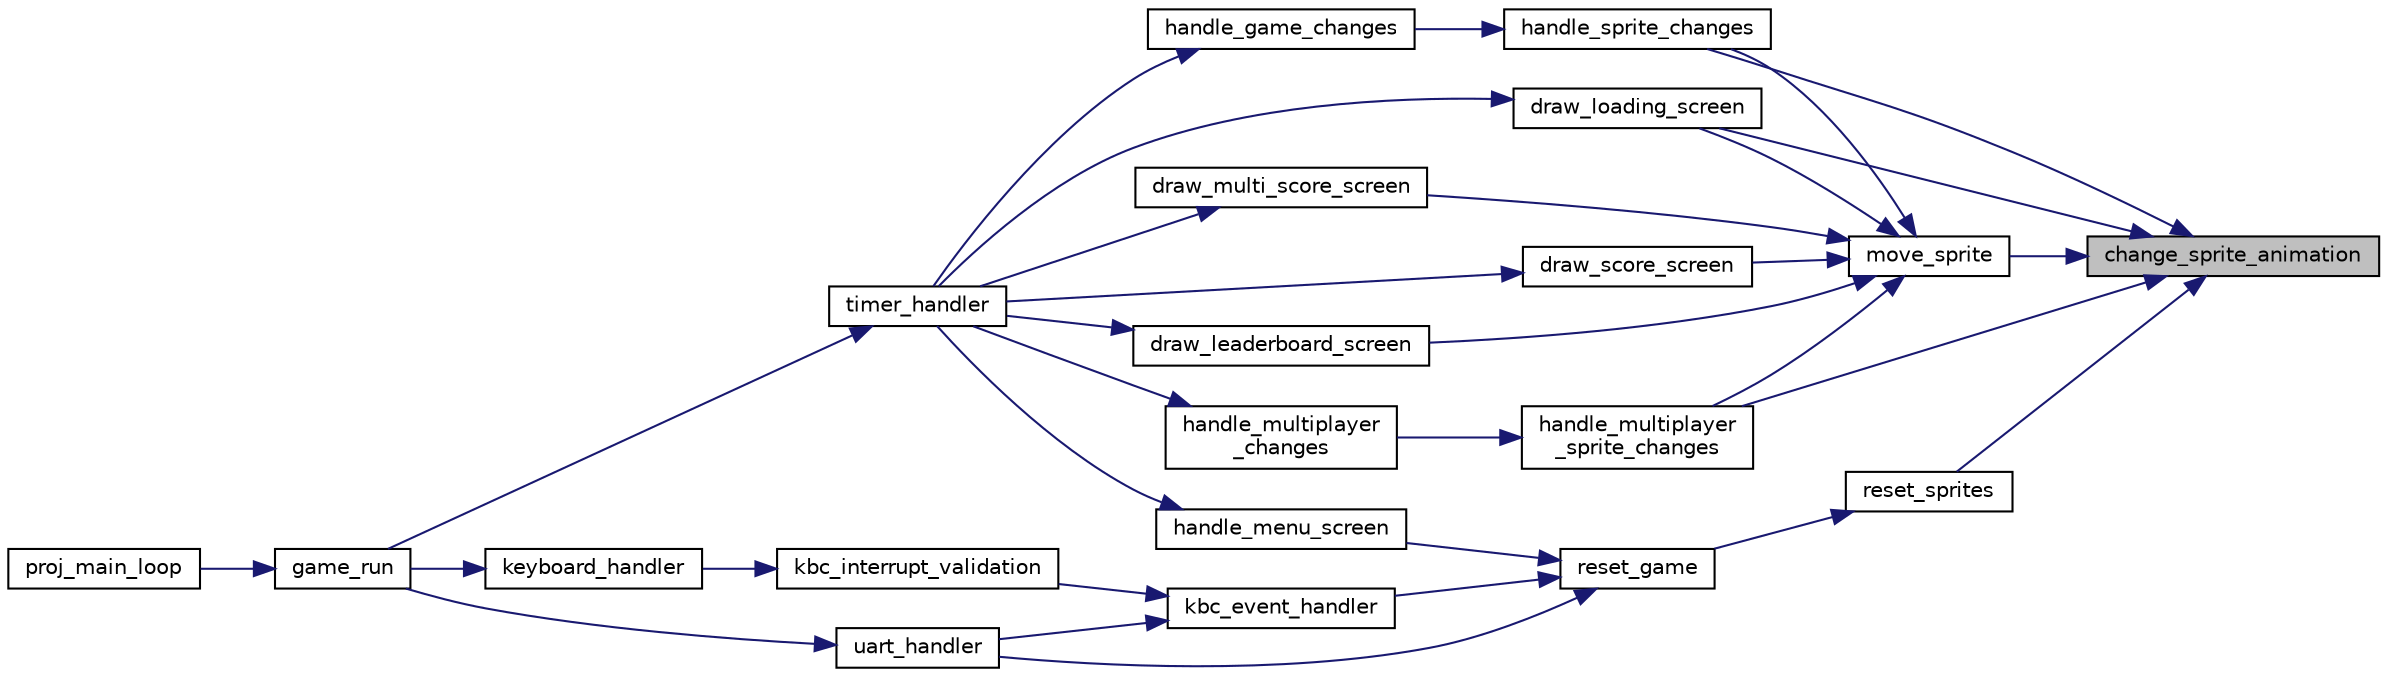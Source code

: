 digraph "change_sprite_animation"
{
 // LATEX_PDF_SIZE
  edge [fontname="Helvetica",fontsize="10",labelfontname="Helvetica",labelfontsize="10"];
  node [fontname="Helvetica",fontsize="10",shape=record];
  rankdir="RL";
  Node1 [label="change_sprite_animation",height=0.2,width=0.4,color="black", fillcolor="grey75", style="filled", fontcolor="black",tooltip="moves to the next animation on the vector of animations if the last goes back to the beginning"];
  Node1 -> Node2 [dir="back",color="midnightblue",fontsize="10",style="solid",fontname="Helvetica"];
  Node2 [label="draw_loading_screen",height=0.2,width=0.4,color="black", fillcolor="white", style="filled",URL="$sprite_8h.html#a18d2a7531a93ef7de9c7b40f73ceb41a",tooltip="used to write loading screen"];
  Node2 -> Node3 [dir="back",color="midnightblue",fontsize="10",style="solid",fontname="Helvetica"];
  Node3 [label="timer_handler",height=0.2,width=0.4,color="black", fillcolor="white", style="filled",URL="$group__game.html#gaaeeaa634eac815915c1307850128fa6a",tooltip="handle timer interrupts"];
  Node3 -> Node4 [dir="back",color="midnightblue",fontsize="10",style="solid",fontname="Helvetica"];
  Node4 [label="game_run",height=0.2,width=0.4,color="black", fillcolor="white", style="filled",URL="$group__game.html#ga25300199ba6cf6bfe2f16998384874b7",tooltip="check all th interrupts while the game is running and make changes"];
  Node4 -> Node5 [dir="back",color="midnightblue",fontsize="10",style="solid",fontname="Helvetica"];
  Node5 [label="proj_main_loop",height=0.2,width=0.4,color="black", fillcolor="white", style="filled",URL="$proj_8c.html#a90aad768b0a0b41e4bcacc566b0cae6e",tooltip="project main loop used to run the programs"];
  Node1 -> Node6 [dir="back",color="midnightblue",fontsize="10",style="solid",fontname="Helvetica"];
  Node6 [label="handle_multiplayer\l_sprite_changes",height=0.2,width=0.4,color="black", fillcolor="white", style="filled",URL="$sprite_8h.html#ac6bf330546ad3041f28137d976dfa0dd",tooltip="handles every move, animation and collisions of every sprite on game"];
  Node6 -> Node7 [dir="back",color="midnightblue",fontsize="10",style="solid",fontname="Helvetica"];
  Node7 [label="handle_multiplayer\l_changes",height=0.2,width=0.4,color="black", fillcolor="white", style="filled",URL="$state__machine_8h.html#a6f594055811de08297e195fb8610d32c",tooltip="handles multiplayer game changes"];
  Node7 -> Node3 [dir="back",color="midnightblue",fontsize="10",style="solid",fontname="Helvetica"];
  Node1 -> Node8 [dir="back",color="midnightblue",fontsize="10",style="solid",fontname="Helvetica"];
  Node8 [label="handle_sprite_changes",height=0.2,width=0.4,color="black", fillcolor="white", style="filled",URL="$sprite_8h.html#adc6632ac401a698b092a1fc146d14603",tooltip="handles every move, animation and collisions of every sprite on game"];
  Node8 -> Node9 [dir="back",color="midnightblue",fontsize="10",style="solid",fontname="Helvetica"];
  Node9 [label="handle_game_changes",height=0.2,width=0.4,color="black", fillcolor="white", style="filled",URL="$state__machine_8h.html#a94abc7e9cf89b91e8a5b71abbbdb4b80",tooltip="depending of the game state the function will make there changes"];
  Node9 -> Node3 [dir="back",color="midnightblue",fontsize="10",style="solid",fontname="Helvetica"];
  Node1 -> Node10 [dir="back",color="midnightblue",fontsize="10",style="solid",fontname="Helvetica"];
  Node10 [label="move_sprite",height=0.2,width=0.4,color="black", fillcolor="white", style="filled",URL="$sprite_8h.html#a124fe7601109c19c839318531b26ef46",tooltip="moves the sprite upon the speed elements and updates positions"];
  Node10 -> Node11 [dir="back",color="midnightblue",fontsize="10",style="solid",fontname="Helvetica"];
  Node11 [label="draw_leaderboard_screen",height=0.2,width=0.4,color="black", fillcolor="white", style="filled",URL="$sprite_8h.html#a717d04d4d8be1da88ab26a5c6e458dd4",tooltip="draws every sprite active on the leaderboard screen"];
  Node11 -> Node3 [dir="back",color="midnightblue",fontsize="10",style="solid",fontname="Helvetica"];
  Node10 -> Node2 [dir="back",color="midnightblue",fontsize="10",style="solid",fontname="Helvetica"];
  Node10 -> Node12 [dir="back",color="midnightblue",fontsize="10",style="solid",fontname="Helvetica"];
  Node12 [label="draw_multi_score_screen",height=0.2,width=0.4,color="black", fillcolor="white", style="filled",URL="$sprite_8h.html#a188a9312400f71c56f72ac5098675e48",tooltip="draws every sprite active on the multiplayer score screen"];
  Node12 -> Node3 [dir="back",color="midnightblue",fontsize="10",style="solid",fontname="Helvetica"];
  Node10 -> Node13 [dir="back",color="midnightblue",fontsize="10",style="solid",fontname="Helvetica"];
  Node13 [label="draw_score_screen",height=0.2,width=0.4,color="black", fillcolor="white", style="filled",URL="$sprite_8h.html#abd04584c48b31fe6235e4b7c9cc3b605",tooltip="draws every sprite active on the score screen"];
  Node13 -> Node3 [dir="back",color="midnightblue",fontsize="10",style="solid",fontname="Helvetica"];
  Node10 -> Node6 [dir="back",color="midnightblue",fontsize="10",style="solid",fontname="Helvetica"];
  Node10 -> Node8 [dir="back",color="midnightblue",fontsize="10",style="solid",fontname="Helvetica"];
  Node1 -> Node14 [dir="back",color="midnightblue",fontsize="10",style="solid",fontname="Helvetica"];
  Node14 [label="reset_sprites",height=0.2,width=0.4,color="black", fillcolor="white", style="filled",URL="$sprite_8h.html#addb303244021cea7f85d1f6645a53b9a",tooltip="goes back to the initial positions and speed"];
  Node14 -> Node15 [dir="back",color="midnightblue",fontsize="10",style="solid",fontname="Helvetica"];
  Node15 [label="reset_game",height=0.2,width=0.4,color="black", fillcolor="white", style="filled",URL="$group__game.html#gafc9166b05283e70d74e27e9e20585878",tooltip="reset game variavels all game variavels"];
  Node15 -> Node16 [dir="back",color="midnightblue",fontsize="10",style="solid",fontname="Helvetica"];
  Node16 [label="handle_menu_screen",height=0.2,width=0.4,color="black", fillcolor="white", style="filled",URL="$state__machine_8h.html#a1911f92e97e5008acba3c45d2d70acba",tooltip="used to handle changes(clicks) in menu screen"];
  Node16 -> Node3 [dir="back",color="midnightblue",fontsize="10",style="solid",fontname="Helvetica"];
  Node15 -> Node17 [dir="back",color="midnightblue",fontsize="10",style="solid",fontname="Helvetica"];
  Node17 [label="kbc_event_handler",height=0.2,width=0.4,color="black", fillcolor="white", style="filled",URL="$state__machine_8h.html#a8fd09b3048c937168ac1c08af9b19bb0",tooltip="make all the changes in the game related to the key event received"];
  Node17 -> Node18 [dir="back",color="midnightblue",fontsize="10",style="solid",fontname="Helvetica"];
  Node18 [label="kbc_interrupt_validation",height=0.2,width=0.4,color="black", fillcolor="white", style="filled",URL="$state__machine_8h.html#a0ea82436a2c2f51732b15283404d213a",tooltip="validate the interrupt recived from the keyboard"];
  Node18 -> Node19 [dir="back",color="midnightblue",fontsize="10",style="solid",fontname="Helvetica"];
  Node19 [label="keyboard_handler",height=0.2,width=0.4,color="black", fillcolor="white", style="filled",URL="$group__game.html#ga2ede7a7d641eb07fc9c351b475e23154",tooltip="handle the keyboard interrupt and make all the ncesseary changes"];
  Node19 -> Node4 [dir="back",color="midnightblue",fontsize="10",style="solid",fontname="Helvetica"];
  Node17 -> Node20 [dir="back",color="midnightblue",fontsize="10",style="solid",fontname="Helvetica"];
  Node20 [label="uart_handler",height=0.2,width=0.4,color="black", fillcolor="white", style="filled",URL="$group__game.html#gaa66e83b4b853e2ec7b2acdb646adbedb",tooltip="handles uart interrupts"];
  Node20 -> Node4 [dir="back",color="midnightblue",fontsize="10",style="solid",fontname="Helvetica"];
  Node15 -> Node20 [dir="back",color="midnightblue",fontsize="10",style="solid",fontname="Helvetica"];
}
